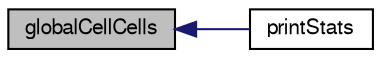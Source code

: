 digraph "globalCellCells"
{
  bgcolor="transparent";
  edge [fontname="FreeSans",fontsize="10",labelfontname="FreeSans",labelfontsize="10"];
  node [fontname="FreeSans",fontsize="10",shape=record];
  rankdir="LR";
  Node553 [label="globalCellCells",height=0.2,width=0.4,color="black", fillcolor="grey75", style="filled", fontcolor="black"];
  Node553 -> Node554 [dir="back",color="midnightblue",fontsize="10",style="solid",fontname="FreeSans"];
  Node554 [label="printStats",height=0.2,width=0.4,color="black",URL="$a26982.html#a4b9e2848198fe910daf3a863900c193d",tooltip="Debug: write agglomeration info. "];
}
